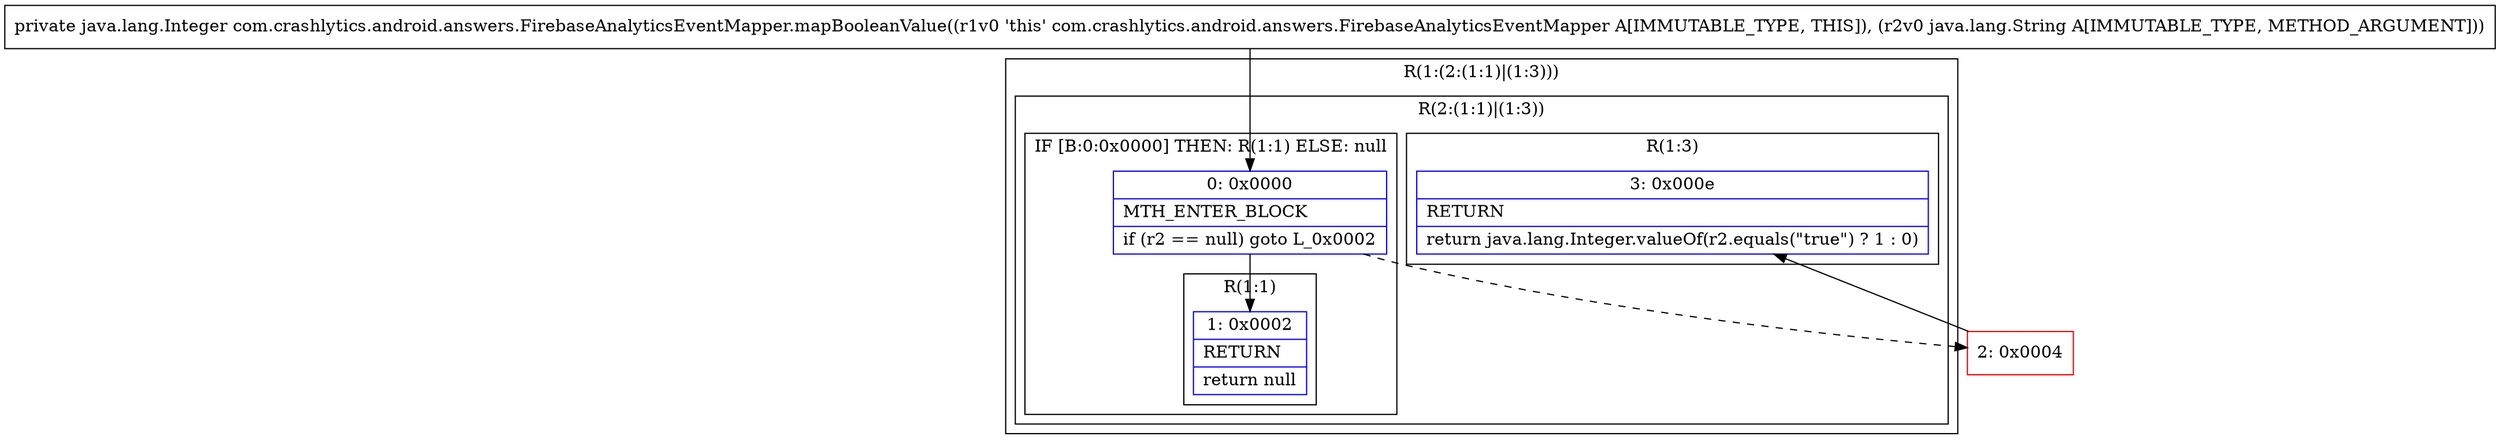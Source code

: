 digraph "CFG forcom.crashlytics.android.answers.FirebaseAnalyticsEventMapper.mapBooleanValue(Ljava\/lang\/String;)Ljava\/lang\/Integer;" {
subgraph cluster_Region_986961431 {
label = "R(1:(2:(1:1)|(1:3)))";
node [shape=record,color=blue];
subgraph cluster_Region_563469019 {
label = "R(2:(1:1)|(1:3))";
node [shape=record,color=blue];
subgraph cluster_IfRegion_1074114466 {
label = "IF [B:0:0x0000] THEN: R(1:1) ELSE: null";
node [shape=record,color=blue];
Node_0 [shape=record,label="{0\:\ 0x0000|MTH_ENTER_BLOCK\l|if (r2 == null) goto L_0x0002\l}"];
subgraph cluster_Region_822040075 {
label = "R(1:1)";
node [shape=record,color=blue];
Node_1 [shape=record,label="{1\:\ 0x0002|RETURN\l|return null\l}"];
}
}
subgraph cluster_Region_339234157 {
label = "R(1:3)";
node [shape=record,color=blue];
Node_3 [shape=record,label="{3\:\ 0x000e|RETURN\l|return java.lang.Integer.valueOf(r2.equals(\"true\") ? 1 : 0)\l}"];
}
}
}
Node_2 [shape=record,color=red,label="{2\:\ 0x0004}"];
MethodNode[shape=record,label="{private java.lang.Integer com.crashlytics.android.answers.FirebaseAnalyticsEventMapper.mapBooleanValue((r1v0 'this' com.crashlytics.android.answers.FirebaseAnalyticsEventMapper A[IMMUTABLE_TYPE, THIS]), (r2v0 java.lang.String A[IMMUTABLE_TYPE, METHOD_ARGUMENT])) }"];
MethodNode -> Node_0;
Node_0 -> Node_1;
Node_0 -> Node_2[style=dashed];
Node_2 -> Node_3;
}

